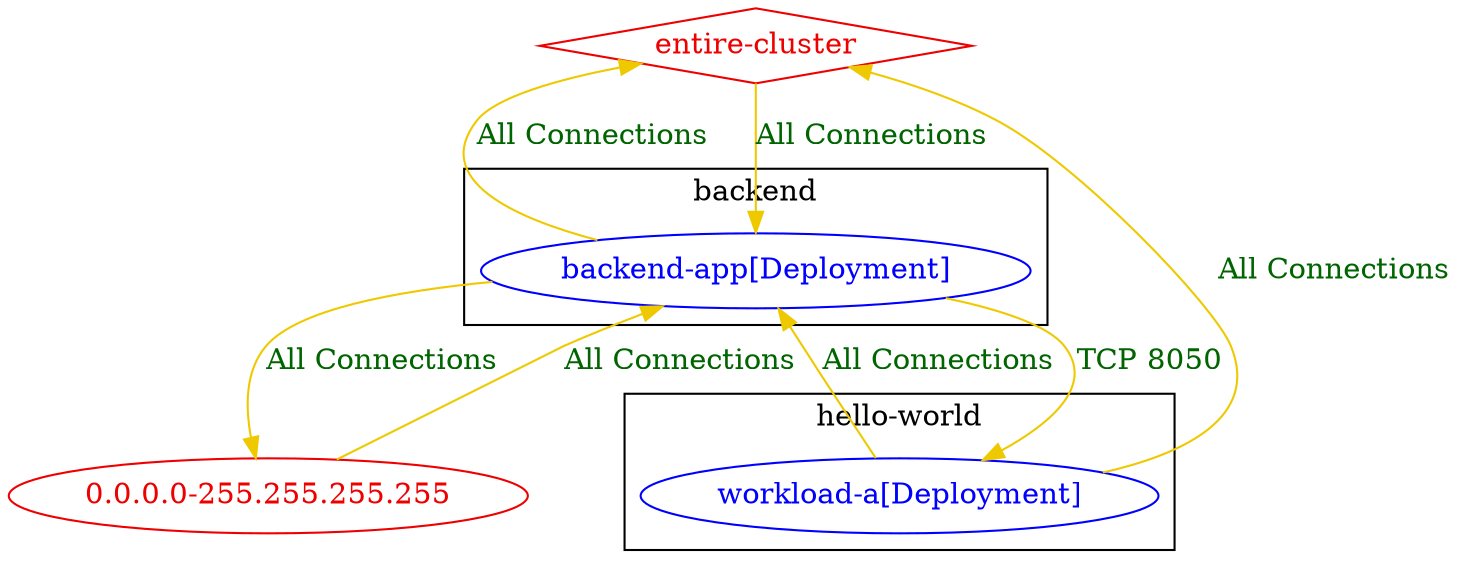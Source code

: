 digraph {
	subgraph "cluster_backend" {
		color="black"
		fontcolor="black"
		"backend/backend-app[Deployment]" [label="backend-app[Deployment]" color="blue" fontcolor="blue"]
		label="backend"
	}
	subgraph "cluster_hello_world" {
		color="black"
		fontcolor="black"
		"hello-world/workload-a[Deployment]" [label="workload-a[Deployment]" color="blue" fontcolor="blue"]
		label="hello-world"
	}
	"0.0.0.0-255.255.255.255" [label="0.0.0.0-255.255.255.255" color="red2" fontcolor="red2"]
	"entire-cluster" [label="entire-cluster" color="red2" fontcolor="red2" shape=diamond]
	"0.0.0.0-255.255.255.255" -> "backend/backend-app[Deployment]" [label="All Connections" color="gold2" fontcolor="darkgreen"]
	"backend/backend-app[Deployment]" -> "0.0.0.0-255.255.255.255" [label="All Connections" color="gold2" fontcolor="darkgreen"]
	"backend/backend-app[Deployment]" -> "entire-cluster" [label="All Connections" color="gold2" fontcolor="darkgreen" weight=0.5]
	"backend/backend-app[Deployment]" -> "hello-world/workload-a[Deployment]" [label="TCP 8050" color="gold2" fontcolor="darkgreen"]
	"entire-cluster" -> "backend/backend-app[Deployment]" [label="All Connections" color="gold2" fontcolor="darkgreen" weight=1]
	"hello-world/workload-a[Deployment]" -> "backend/backend-app[Deployment]" [label="All Connections" color="gold2" fontcolor="darkgreen"]
	"hello-world/workload-a[Deployment]" -> "entire-cluster" [label="All Connections" color="gold2" fontcolor="darkgreen" weight=0.5]
}